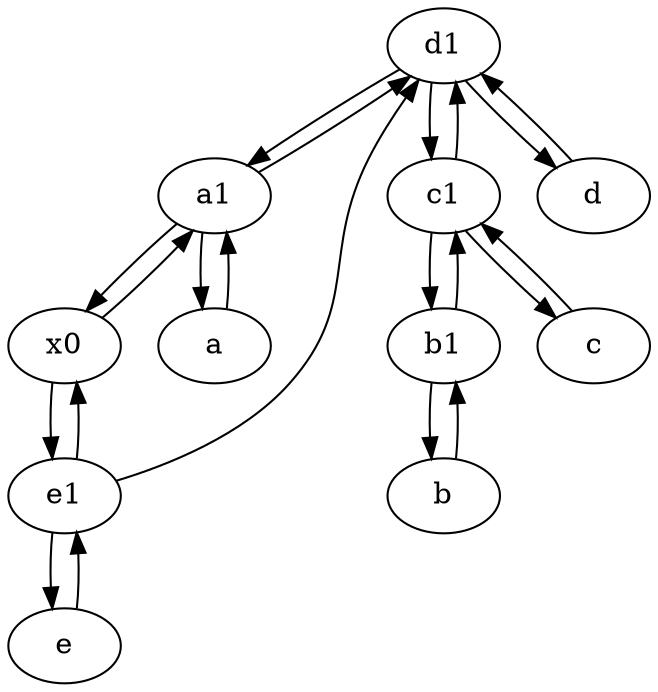 digraph  {
	d1 [pos="25,30!"];
	b [pos="50,20!"];
	x0;
	a1 [pos="40,15!"];
	b1 [pos="45,20!"];
	c [pos="20,10!"];
	e1 [pos="25,45!"];
	a [pos="40,10!"];
	e [pos="30,50!"];
	c1 [pos="30,15!"];
	d [pos="20,30!"];
	b1 -> b;
	a1 -> x0;
	c1 -> c;
	x0 -> a1;
	e1 -> x0;
	c1 -> b1;
	d -> d1;
	c1 -> d1;
	a1 -> d1;
	d1 -> d;
	d1 -> a1;
	e -> e1;
	a1 -> a;
	b -> b1;
	c -> c1;
	e1 -> d1;
	b1 -> c1;
	x0 -> e1;
	a -> a1;
	d1 -> c1;
	e1 -> e;

	}